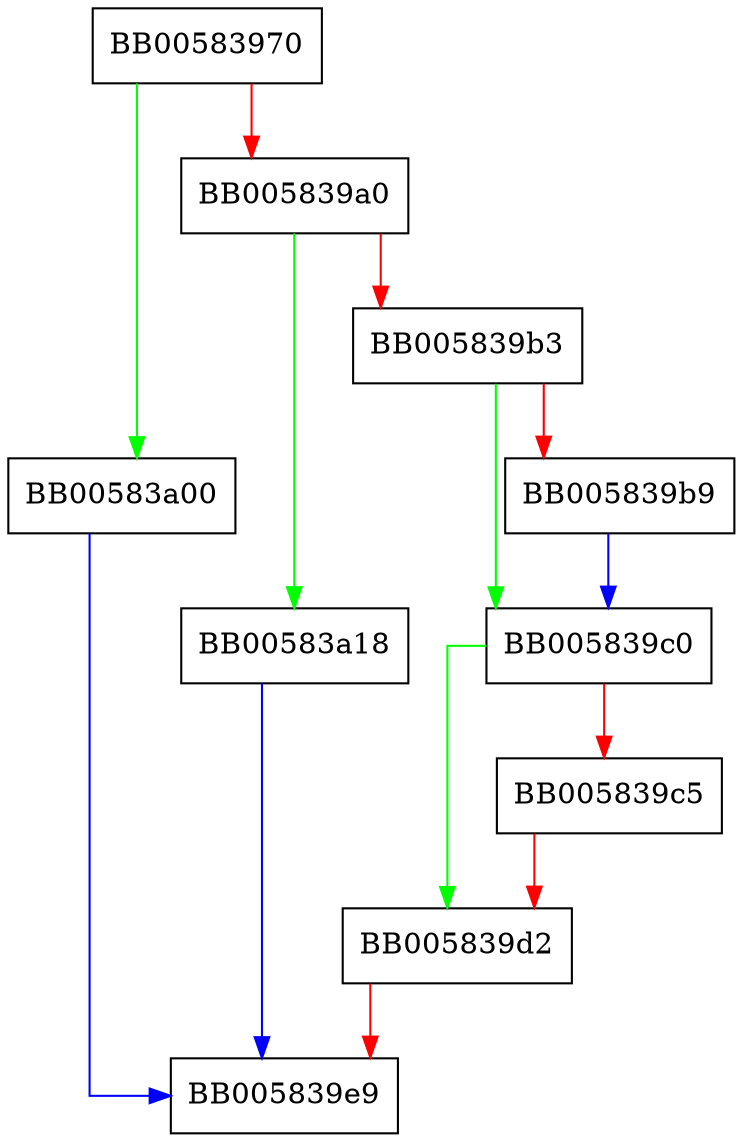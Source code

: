 digraph d2i_ECPKParameters {
  node [shape="box"];
  graph [splines=ortho];
  BB00583970 -> BB00583a00 [color="green"];
  BB00583970 -> BB005839a0 [color="red"];
  BB005839a0 -> BB00583a18 [color="green"];
  BB005839a0 -> BB005839b3 [color="red"];
  BB005839b3 -> BB005839c0 [color="green"];
  BB005839b3 -> BB005839b9 [color="red"];
  BB005839b9 -> BB005839c0 [color="blue"];
  BB005839c0 -> BB005839d2 [color="green"];
  BB005839c0 -> BB005839c5 [color="red"];
  BB005839c5 -> BB005839d2 [color="red"];
  BB005839d2 -> BB005839e9 [color="red"];
  BB00583a00 -> BB005839e9 [color="blue"];
  BB00583a18 -> BB005839e9 [color="blue"];
}